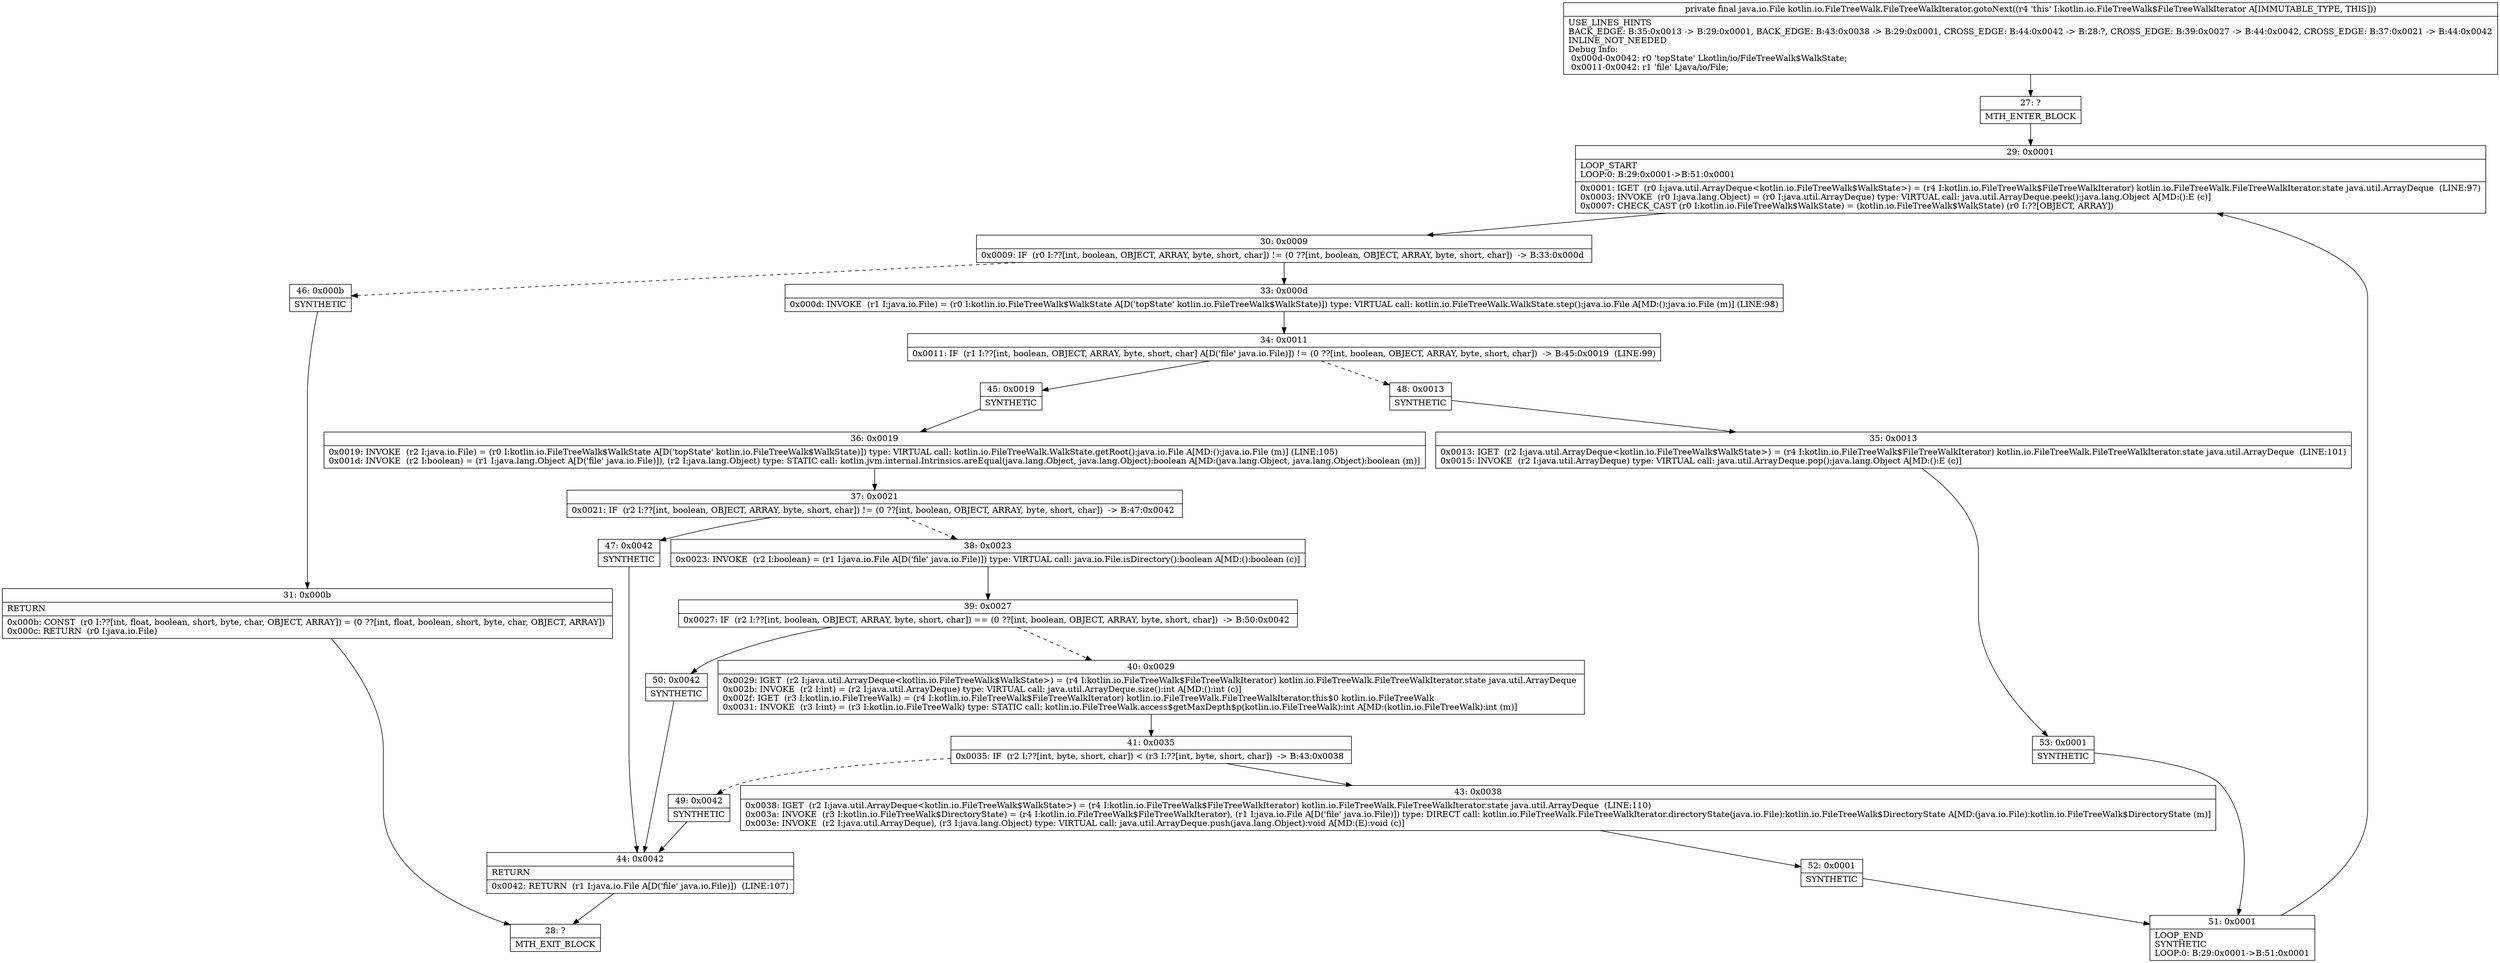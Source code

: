 digraph "CFG forkotlin.io.FileTreeWalk.FileTreeWalkIterator.gotoNext()Ljava\/io\/File;" {
Node_27 [shape=record,label="{27\:\ ?|MTH_ENTER_BLOCK\l}"];
Node_29 [shape=record,label="{29\:\ 0x0001|LOOP_START\lLOOP:0: B:29:0x0001\-\>B:51:0x0001\l|0x0001: IGET  (r0 I:java.util.ArrayDeque\<kotlin.io.FileTreeWalk$WalkState\>) = (r4 I:kotlin.io.FileTreeWalk$FileTreeWalkIterator) kotlin.io.FileTreeWalk.FileTreeWalkIterator.state java.util.ArrayDeque  (LINE:97)\l0x0003: INVOKE  (r0 I:java.lang.Object) = (r0 I:java.util.ArrayDeque) type: VIRTUAL call: java.util.ArrayDeque.peek():java.lang.Object A[MD:():E (c)]\l0x0007: CHECK_CAST (r0 I:kotlin.io.FileTreeWalk$WalkState) = (kotlin.io.FileTreeWalk$WalkState) (r0 I:??[OBJECT, ARRAY]) \l}"];
Node_30 [shape=record,label="{30\:\ 0x0009|0x0009: IF  (r0 I:??[int, boolean, OBJECT, ARRAY, byte, short, char]) != (0 ??[int, boolean, OBJECT, ARRAY, byte, short, char])  \-\> B:33:0x000d \l}"];
Node_33 [shape=record,label="{33\:\ 0x000d|0x000d: INVOKE  (r1 I:java.io.File) = (r0 I:kotlin.io.FileTreeWalk$WalkState A[D('topState' kotlin.io.FileTreeWalk$WalkState)]) type: VIRTUAL call: kotlin.io.FileTreeWalk.WalkState.step():java.io.File A[MD:():java.io.File (m)] (LINE:98)\l}"];
Node_34 [shape=record,label="{34\:\ 0x0011|0x0011: IF  (r1 I:??[int, boolean, OBJECT, ARRAY, byte, short, char] A[D('file' java.io.File)]) != (0 ??[int, boolean, OBJECT, ARRAY, byte, short, char])  \-\> B:45:0x0019  (LINE:99)\l}"];
Node_45 [shape=record,label="{45\:\ 0x0019|SYNTHETIC\l}"];
Node_36 [shape=record,label="{36\:\ 0x0019|0x0019: INVOKE  (r2 I:java.io.File) = (r0 I:kotlin.io.FileTreeWalk$WalkState A[D('topState' kotlin.io.FileTreeWalk$WalkState)]) type: VIRTUAL call: kotlin.io.FileTreeWalk.WalkState.getRoot():java.io.File A[MD:():java.io.File (m)] (LINE:105)\l0x001d: INVOKE  (r2 I:boolean) = (r1 I:java.lang.Object A[D('file' java.io.File)]), (r2 I:java.lang.Object) type: STATIC call: kotlin.jvm.internal.Intrinsics.areEqual(java.lang.Object, java.lang.Object):boolean A[MD:(java.lang.Object, java.lang.Object):boolean (m)]\l}"];
Node_37 [shape=record,label="{37\:\ 0x0021|0x0021: IF  (r2 I:??[int, boolean, OBJECT, ARRAY, byte, short, char]) != (0 ??[int, boolean, OBJECT, ARRAY, byte, short, char])  \-\> B:47:0x0042 \l}"];
Node_38 [shape=record,label="{38\:\ 0x0023|0x0023: INVOKE  (r2 I:boolean) = (r1 I:java.io.File A[D('file' java.io.File)]) type: VIRTUAL call: java.io.File.isDirectory():boolean A[MD:():boolean (c)]\l}"];
Node_39 [shape=record,label="{39\:\ 0x0027|0x0027: IF  (r2 I:??[int, boolean, OBJECT, ARRAY, byte, short, char]) == (0 ??[int, boolean, OBJECT, ARRAY, byte, short, char])  \-\> B:50:0x0042 \l}"];
Node_40 [shape=record,label="{40\:\ 0x0029|0x0029: IGET  (r2 I:java.util.ArrayDeque\<kotlin.io.FileTreeWalk$WalkState\>) = (r4 I:kotlin.io.FileTreeWalk$FileTreeWalkIterator) kotlin.io.FileTreeWalk.FileTreeWalkIterator.state java.util.ArrayDeque \l0x002b: INVOKE  (r2 I:int) = (r2 I:java.util.ArrayDeque) type: VIRTUAL call: java.util.ArrayDeque.size():int A[MD:():int (c)]\l0x002f: IGET  (r3 I:kotlin.io.FileTreeWalk) = (r4 I:kotlin.io.FileTreeWalk$FileTreeWalkIterator) kotlin.io.FileTreeWalk.FileTreeWalkIterator.this$0 kotlin.io.FileTreeWalk \l0x0031: INVOKE  (r3 I:int) = (r3 I:kotlin.io.FileTreeWalk) type: STATIC call: kotlin.io.FileTreeWalk.access$getMaxDepth$p(kotlin.io.FileTreeWalk):int A[MD:(kotlin.io.FileTreeWalk):int (m)]\l}"];
Node_41 [shape=record,label="{41\:\ 0x0035|0x0035: IF  (r2 I:??[int, byte, short, char]) \< (r3 I:??[int, byte, short, char])  \-\> B:43:0x0038 \l}"];
Node_43 [shape=record,label="{43\:\ 0x0038|0x0038: IGET  (r2 I:java.util.ArrayDeque\<kotlin.io.FileTreeWalk$WalkState\>) = (r4 I:kotlin.io.FileTreeWalk$FileTreeWalkIterator) kotlin.io.FileTreeWalk.FileTreeWalkIterator.state java.util.ArrayDeque  (LINE:110)\l0x003a: INVOKE  (r3 I:kotlin.io.FileTreeWalk$DirectoryState) = (r4 I:kotlin.io.FileTreeWalk$FileTreeWalkIterator), (r1 I:java.io.File A[D('file' java.io.File)]) type: DIRECT call: kotlin.io.FileTreeWalk.FileTreeWalkIterator.directoryState(java.io.File):kotlin.io.FileTreeWalk$DirectoryState A[MD:(java.io.File):kotlin.io.FileTreeWalk$DirectoryState (m)]\l0x003e: INVOKE  (r2 I:java.util.ArrayDeque), (r3 I:java.lang.Object) type: VIRTUAL call: java.util.ArrayDeque.push(java.lang.Object):void A[MD:(E):void (c)]\l}"];
Node_52 [shape=record,label="{52\:\ 0x0001|SYNTHETIC\l}"];
Node_51 [shape=record,label="{51\:\ 0x0001|LOOP_END\lSYNTHETIC\lLOOP:0: B:29:0x0001\-\>B:51:0x0001\l}"];
Node_49 [shape=record,label="{49\:\ 0x0042|SYNTHETIC\l}"];
Node_44 [shape=record,label="{44\:\ 0x0042|RETURN\l|0x0042: RETURN  (r1 I:java.io.File A[D('file' java.io.File)])  (LINE:107)\l}"];
Node_28 [shape=record,label="{28\:\ ?|MTH_EXIT_BLOCK\l}"];
Node_50 [shape=record,label="{50\:\ 0x0042|SYNTHETIC\l}"];
Node_47 [shape=record,label="{47\:\ 0x0042|SYNTHETIC\l}"];
Node_48 [shape=record,label="{48\:\ 0x0013|SYNTHETIC\l}"];
Node_35 [shape=record,label="{35\:\ 0x0013|0x0013: IGET  (r2 I:java.util.ArrayDeque\<kotlin.io.FileTreeWalk$WalkState\>) = (r4 I:kotlin.io.FileTreeWalk$FileTreeWalkIterator) kotlin.io.FileTreeWalk.FileTreeWalkIterator.state java.util.ArrayDeque  (LINE:101)\l0x0015: INVOKE  (r2 I:java.util.ArrayDeque) type: VIRTUAL call: java.util.ArrayDeque.pop():java.lang.Object A[MD:():E (c)]\l}"];
Node_53 [shape=record,label="{53\:\ 0x0001|SYNTHETIC\l}"];
Node_46 [shape=record,label="{46\:\ 0x000b|SYNTHETIC\l}"];
Node_31 [shape=record,label="{31\:\ 0x000b|RETURN\l|0x000b: CONST  (r0 I:??[int, float, boolean, short, byte, char, OBJECT, ARRAY]) = (0 ??[int, float, boolean, short, byte, char, OBJECT, ARRAY]) \l0x000c: RETURN  (r0 I:java.io.File) \l}"];
MethodNode[shape=record,label="{private final java.io.File kotlin.io.FileTreeWalk.FileTreeWalkIterator.gotoNext((r4 'this' I:kotlin.io.FileTreeWalk$FileTreeWalkIterator A[IMMUTABLE_TYPE, THIS]))  | USE_LINES_HINTS\lBACK_EDGE: B:35:0x0013 \-\> B:29:0x0001, BACK_EDGE: B:43:0x0038 \-\> B:29:0x0001, CROSS_EDGE: B:44:0x0042 \-\> B:28:?, CROSS_EDGE: B:39:0x0027 \-\> B:44:0x0042, CROSS_EDGE: B:37:0x0021 \-\> B:44:0x0042\lINLINE_NOT_NEEDED\lDebug Info:\l  0x000d\-0x0042: r0 'topState' Lkotlin\/io\/FileTreeWalk$WalkState;\l  0x0011\-0x0042: r1 'file' Ljava\/io\/File;\l}"];
MethodNode -> Node_27;Node_27 -> Node_29;
Node_29 -> Node_30;
Node_30 -> Node_33;
Node_30 -> Node_46[style=dashed];
Node_33 -> Node_34;
Node_34 -> Node_45;
Node_34 -> Node_48[style=dashed];
Node_45 -> Node_36;
Node_36 -> Node_37;
Node_37 -> Node_38[style=dashed];
Node_37 -> Node_47;
Node_38 -> Node_39;
Node_39 -> Node_40[style=dashed];
Node_39 -> Node_50;
Node_40 -> Node_41;
Node_41 -> Node_43;
Node_41 -> Node_49[style=dashed];
Node_43 -> Node_52;
Node_52 -> Node_51;
Node_51 -> Node_29;
Node_49 -> Node_44;
Node_44 -> Node_28;
Node_50 -> Node_44;
Node_47 -> Node_44;
Node_48 -> Node_35;
Node_35 -> Node_53;
Node_53 -> Node_51;
Node_46 -> Node_31;
Node_31 -> Node_28;
}

